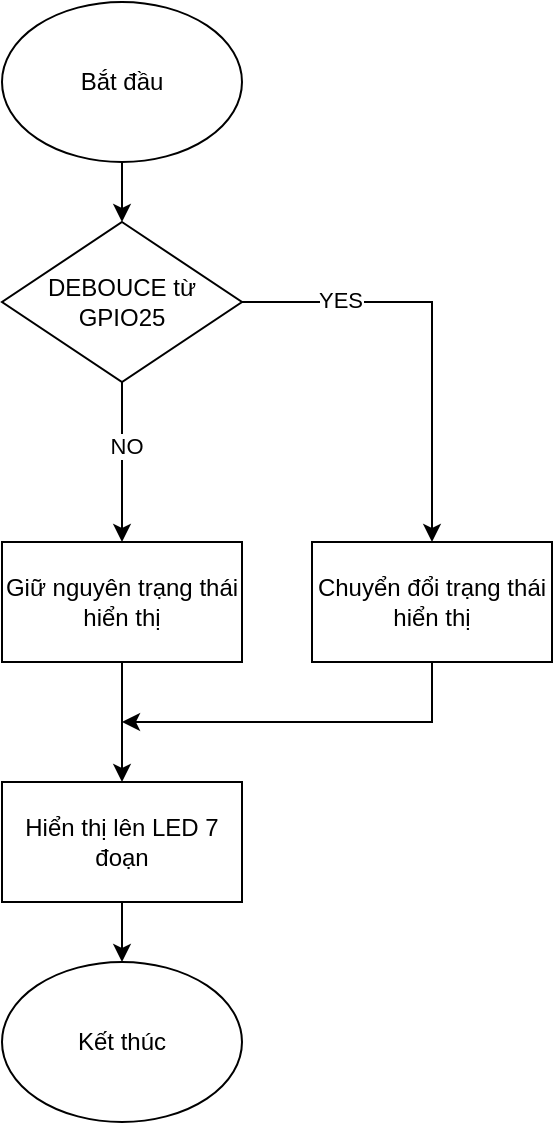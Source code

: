 <mxfile version="26.2.15">
  <diagram name="Trang-1" id="LbQ8TYRxrnhjX6h770t7">
    <mxGraphModel dx="1066" dy="513" grid="1" gridSize="10" guides="1" tooltips="1" connect="1" arrows="1" fold="1" page="1" pageScale="1" pageWidth="1169" pageHeight="1654" math="0" shadow="0">
      <root>
        <mxCell id="0" />
        <mxCell id="1" parent="0" />
        <mxCell id="AjrRg9WbGsAxc38q6NlI-3" value="" style="edgeStyle=orthogonalEdgeStyle;rounded=0;orthogonalLoop=1;jettySize=auto;html=1;" edge="1" parent="1" source="AjrRg9WbGsAxc38q6NlI-1" target="AjrRg9WbGsAxc38q6NlI-2">
          <mxGeometry relative="1" as="geometry" />
        </mxCell>
        <mxCell id="AjrRg9WbGsAxc38q6NlI-1" value="Bắt đầu" style="ellipse;whiteSpace=wrap;html=1;" vertex="1" parent="1">
          <mxGeometry x="430" y="80" width="120" height="80" as="geometry" />
        </mxCell>
        <mxCell id="AjrRg9WbGsAxc38q6NlI-5" value="" style="edgeStyle=orthogonalEdgeStyle;rounded=0;orthogonalLoop=1;jettySize=auto;html=1;entryX=0.5;entryY=0;entryDx=0;entryDy=0;" edge="1" parent="1" source="AjrRg9WbGsAxc38q6NlI-2" target="AjrRg9WbGsAxc38q6NlI-8">
          <mxGeometry relative="1" as="geometry">
            <mxPoint x="490" y="320" as="targetPoint" />
          </mxGeometry>
        </mxCell>
        <mxCell id="AjrRg9WbGsAxc38q6NlI-11" value="NO" style="edgeLabel;html=1;align=center;verticalAlign=middle;resizable=0;points=[];" vertex="1" connectable="0" parent="AjrRg9WbGsAxc38q6NlI-5">
          <mxGeometry x="-0.2" y="2" relative="1" as="geometry">
            <mxPoint as="offset" />
          </mxGeometry>
        </mxCell>
        <mxCell id="AjrRg9WbGsAxc38q6NlI-7" value="" style="edgeStyle=orthogonalEdgeStyle;rounded=0;orthogonalLoop=1;jettySize=auto;html=1;" edge="1" parent="1" source="AjrRg9WbGsAxc38q6NlI-2" target="AjrRg9WbGsAxc38q6NlI-6">
          <mxGeometry relative="1" as="geometry" />
        </mxCell>
        <mxCell id="AjrRg9WbGsAxc38q6NlI-10" value="YES" style="edgeLabel;html=1;align=center;verticalAlign=middle;resizable=0;points=[];" vertex="1" connectable="0" parent="AjrRg9WbGsAxc38q6NlI-7">
          <mxGeometry x="-0.544" y="1" relative="1" as="geometry">
            <mxPoint as="offset" />
          </mxGeometry>
        </mxCell>
        <mxCell id="AjrRg9WbGsAxc38q6NlI-2" value="DEBOUCE từ GPIO25" style="rhombus;whiteSpace=wrap;html=1;" vertex="1" parent="1">
          <mxGeometry x="430" y="190" width="120" height="80" as="geometry" />
        </mxCell>
        <mxCell id="AjrRg9WbGsAxc38q6NlI-6" value="Chuyển đổi trạng thái hiển thị" style="whiteSpace=wrap;html=1;" vertex="1" parent="1">
          <mxGeometry x="585" y="350" width="120" height="60" as="geometry" />
        </mxCell>
        <mxCell id="AjrRg9WbGsAxc38q6NlI-13" value="" style="edgeStyle=orthogonalEdgeStyle;rounded=0;orthogonalLoop=1;jettySize=auto;html=1;entryX=0.5;entryY=0;entryDx=0;entryDy=0;" edge="1" parent="1" source="AjrRg9WbGsAxc38q6NlI-8" target="AjrRg9WbGsAxc38q6NlI-17">
          <mxGeometry relative="1" as="geometry">
            <mxPoint x="490" y="470" as="targetPoint" />
          </mxGeometry>
        </mxCell>
        <mxCell id="AjrRg9WbGsAxc38q6NlI-8" value="Giữ nguyên trạng thái hiển thị" style="rounded=0;whiteSpace=wrap;html=1;" vertex="1" parent="1">
          <mxGeometry x="430" y="350" width="120" height="60" as="geometry" />
        </mxCell>
        <mxCell id="AjrRg9WbGsAxc38q6NlI-16" value="" style="endArrow=classic;html=1;rounded=0;exitX=0.5;exitY=1;exitDx=0;exitDy=0;" edge="1" parent="1" source="AjrRg9WbGsAxc38q6NlI-6">
          <mxGeometry width="50" height="50" relative="1" as="geometry">
            <mxPoint x="520" y="390" as="sourcePoint" />
            <mxPoint x="490" y="440" as="targetPoint" />
            <Array as="points">
              <mxPoint x="645" y="440" />
            </Array>
          </mxGeometry>
        </mxCell>
        <mxCell id="AjrRg9WbGsAxc38q6NlI-19" value="" style="edgeStyle=orthogonalEdgeStyle;rounded=0;orthogonalLoop=1;jettySize=auto;html=1;" edge="1" parent="1" source="AjrRg9WbGsAxc38q6NlI-17" target="AjrRg9WbGsAxc38q6NlI-18">
          <mxGeometry relative="1" as="geometry" />
        </mxCell>
        <mxCell id="AjrRg9WbGsAxc38q6NlI-17" value="Hiển thị lên LED 7 đoạn" style="rounded=0;whiteSpace=wrap;html=1;" vertex="1" parent="1">
          <mxGeometry x="430" y="470" width="120" height="60" as="geometry" />
        </mxCell>
        <mxCell id="AjrRg9WbGsAxc38q6NlI-18" value="Kết thúc" style="ellipse;whiteSpace=wrap;html=1;" vertex="1" parent="1">
          <mxGeometry x="430" y="560" width="120" height="80" as="geometry" />
        </mxCell>
      </root>
    </mxGraphModel>
  </diagram>
</mxfile>
